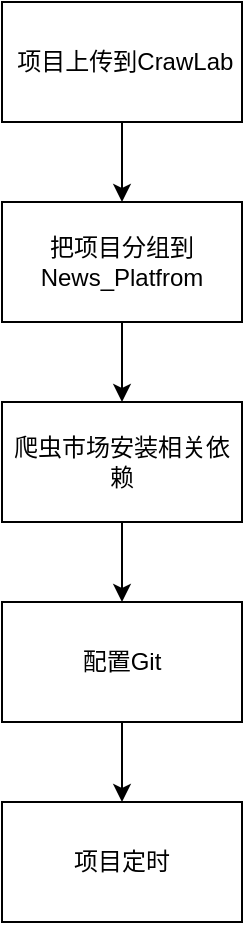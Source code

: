 <mxfile version="17.4.6" type="github">
  <diagram id="AFl2Kn9QIu3BIR2czrgI" name="第 1 页">
    <mxGraphModel dx="1790" dy="836" grid="1" gridSize="10" guides="1" tooltips="1" connect="1" arrows="1" fold="1" page="1" pageScale="1" pageWidth="827" pageHeight="1169" math="0" shadow="0">
      <root>
        <mxCell id="0" />
        <mxCell id="1" parent="0" />
        <mxCell id="cN51UcoO55gKVNKSAqcl-3" style="edgeStyle=orthogonalEdgeStyle;rounded=0;orthogonalLoop=1;jettySize=auto;html=1;entryX=0.5;entryY=0;entryDx=0;entryDy=0;" edge="1" parent="1" source="cN51UcoO55gKVNKSAqcl-1" target="cN51UcoO55gKVNKSAqcl-2">
          <mxGeometry relative="1" as="geometry" />
        </mxCell>
        <mxCell id="cN51UcoO55gKVNKSAqcl-1" value="&amp;nbsp;项目上传到CrawLab" style="rounded=0;whiteSpace=wrap;html=1;" vertex="1" parent="1">
          <mxGeometry x="280" y="180" width="120" height="60" as="geometry" />
        </mxCell>
        <mxCell id="cN51UcoO55gKVNKSAqcl-5" style="edgeStyle=orthogonalEdgeStyle;rounded=0;orthogonalLoop=1;jettySize=auto;html=1;entryX=0.5;entryY=0;entryDx=0;entryDy=0;" edge="1" parent="1" source="cN51UcoO55gKVNKSAqcl-2" target="cN51UcoO55gKVNKSAqcl-4">
          <mxGeometry relative="1" as="geometry" />
        </mxCell>
        <mxCell id="cN51UcoO55gKVNKSAqcl-2" value="把项目分组到News_Platfrom" style="rounded=0;whiteSpace=wrap;html=1;" vertex="1" parent="1">
          <mxGeometry x="280" y="280" width="120" height="60" as="geometry" />
        </mxCell>
        <mxCell id="cN51UcoO55gKVNKSAqcl-7" style="edgeStyle=orthogonalEdgeStyle;rounded=0;orthogonalLoop=1;jettySize=auto;html=1;entryX=0.5;entryY=0;entryDx=0;entryDy=0;" edge="1" parent="1" source="cN51UcoO55gKVNKSAqcl-4" target="cN51UcoO55gKVNKSAqcl-6">
          <mxGeometry relative="1" as="geometry" />
        </mxCell>
        <mxCell id="cN51UcoO55gKVNKSAqcl-4" value="爬虫市场安装相关依赖" style="rounded=0;whiteSpace=wrap;html=1;" vertex="1" parent="1">
          <mxGeometry x="280" y="380" width="120" height="60" as="geometry" />
        </mxCell>
        <mxCell id="cN51UcoO55gKVNKSAqcl-9" style="edgeStyle=orthogonalEdgeStyle;rounded=0;orthogonalLoop=1;jettySize=auto;html=1;entryX=0.5;entryY=0;entryDx=0;entryDy=0;" edge="1" parent="1" source="cN51UcoO55gKVNKSAqcl-6" target="cN51UcoO55gKVNKSAqcl-8">
          <mxGeometry relative="1" as="geometry" />
        </mxCell>
        <mxCell id="cN51UcoO55gKVNKSAqcl-6" value="配置Git" style="rounded=0;whiteSpace=wrap;html=1;" vertex="1" parent="1">
          <mxGeometry x="280" y="480" width="120" height="60" as="geometry" />
        </mxCell>
        <mxCell id="cN51UcoO55gKVNKSAqcl-8" value="项目定时" style="rounded=0;whiteSpace=wrap;html=1;" vertex="1" parent="1">
          <mxGeometry x="280" y="580" width="120" height="60" as="geometry" />
        </mxCell>
      </root>
    </mxGraphModel>
  </diagram>
</mxfile>
